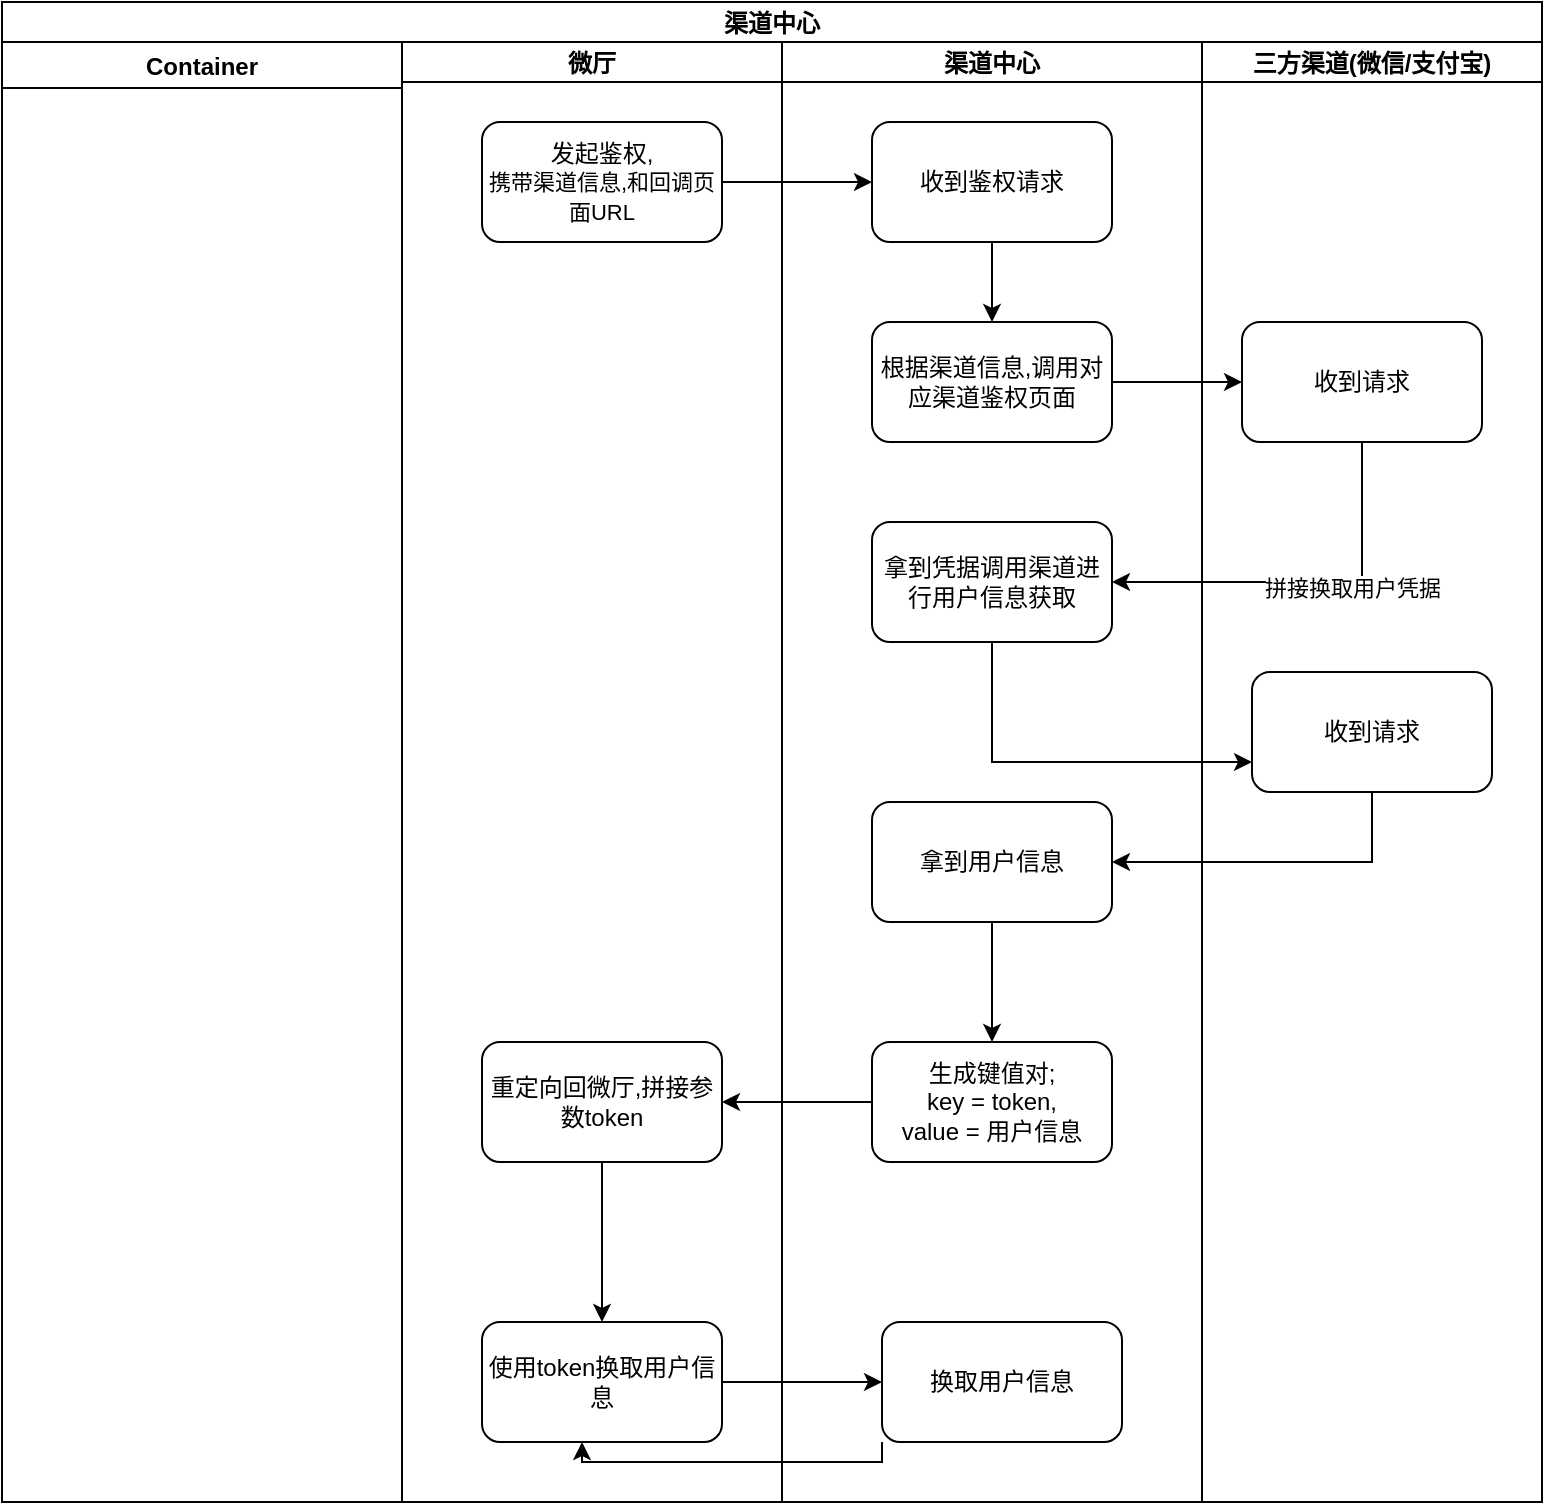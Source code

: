 <mxfile version="20.2.3" type="github">
  <diagram id="prtHgNgQTEPvFCAcTncT" name="Page-1">
    <mxGraphModel dx="1221" dy="681" grid="1" gridSize="10" guides="1" tooltips="1" connect="1" arrows="1" fold="1" page="1" pageScale="1" pageWidth="827" pageHeight="1169" math="0" shadow="0">
      <root>
        <mxCell id="0" />
        <mxCell id="1" parent="0" />
        <mxCell id="vWy_aqbwc0KfCV8UBpZy-27" value="渠道中心" style="swimlane;childLayout=stackLayout;resizeParent=1;resizeParentMax=0;startSize=20;" vertex="1" parent="1">
          <mxGeometry x="60" y="220" width="770" height="750" as="geometry" />
        </mxCell>
        <mxCell id="vWy_aqbwc0KfCV8UBpZy-78" value="Container" style="swimlane;" vertex="1" parent="vWy_aqbwc0KfCV8UBpZy-27">
          <mxGeometry y="20" width="200" height="730" as="geometry" />
        </mxCell>
        <mxCell id="vWy_aqbwc0KfCV8UBpZy-28" value="微厅" style="swimlane;startSize=20;" vertex="1" parent="vWy_aqbwc0KfCV8UBpZy-27">
          <mxGeometry x="200" y="20" width="190" height="730" as="geometry" />
        </mxCell>
        <mxCell id="vWy_aqbwc0KfCV8UBpZy-33" value="发起鉴权,&lt;br&gt;&lt;span style=&quot;font-size: 11px; background-color: rgb(255, 255, 255);&quot;&gt;携带渠道信息,和回调页面URL&lt;/span&gt;" style="rounded=1;whiteSpace=wrap;html=1;" vertex="1" parent="vWy_aqbwc0KfCV8UBpZy-28">
          <mxGeometry x="40" y="40" width="120" height="60" as="geometry" />
        </mxCell>
        <mxCell id="vWy_aqbwc0KfCV8UBpZy-64" value="" style="edgeStyle=orthogonalEdgeStyle;rounded=0;orthogonalLoop=1;jettySize=auto;html=1;" edge="1" parent="vWy_aqbwc0KfCV8UBpZy-28" source="vWy_aqbwc0KfCV8UBpZy-60" target="vWy_aqbwc0KfCV8UBpZy-63">
          <mxGeometry relative="1" as="geometry" />
        </mxCell>
        <mxCell id="vWy_aqbwc0KfCV8UBpZy-60" value="重定向回微厅,拼接参数token" style="rounded=1;whiteSpace=wrap;html=1;" vertex="1" parent="vWy_aqbwc0KfCV8UBpZy-28">
          <mxGeometry x="40" y="500" width="120" height="60" as="geometry" />
        </mxCell>
        <mxCell id="vWy_aqbwc0KfCV8UBpZy-63" value="使用token换取用户信息" style="rounded=1;whiteSpace=wrap;html=1;" vertex="1" parent="vWy_aqbwc0KfCV8UBpZy-28">
          <mxGeometry x="40" y="640" width="120" height="60" as="geometry" />
        </mxCell>
        <mxCell id="vWy_aqbwc0KfCV8UBpZy-29" value="渠道中心" style="swimlane;startSize=20;" vertex="1" parent="vWy_aqbwc0KfCV8UBpZy-27">
          <mxGeometry x="390" y="20" width="210" height="730" as="geometry" />
        </mxCell>
        <mxCell id="vWy_aqbwc0KfCV8UBpZy-42" value="" style="edgeStyle=orthogonalEdgeStyle;rounded=0;orthogonalLoop=1;jettySize=auto;html=1;" edge="1" parent="vWy_aqbwc0KfCV8UBpZy-29" source="vWy_aqbwc0KfCV8UBpZy-35" target="vWy_aqbwc0KfCV8UBpZy-41">
          <mxGeometry relative="1" as="geometry" />
        </mxCell>
        <mxCell id="vWy_aqbwc0KfCV8UBpZy-35" value="收到鉴权请求" style="rounded=1;whiteSpace=wrap;html=1;" vertex="1" parent="vWy_aqbwc0KfCV8UBpZy-29">
          <mxGeometry x="45" y="40" width="120" height="60" as="geometry" />
        </mxCell>
        <mxCell id="vWy_aqbwc0KfCV8UBpZy-41" value="根据渠道信息,调用对应渠道鉴权页面" style="rounded=1;whiteSpace=wrap;html=1;" vertex="1" parent="vWy_aqbwc0KfCV8UBpZy-29">
          <mxGeometry x="45" y="140" width="120" height="60" as="geometry" />
        </mxCell>
        <mxCell id="vWy_aqbwc0KfCV8UBpZy-47" value="拿到凭据调用渠道进行用户信息获取" style="rounded=1;whiteSpace=wrap;html=1;" vertex="1" parent="vWy_aqbwc0KfCV8UBpZy-29">
          <mxGeometry x="45" y="240" width="120" height="60" as="geometry" />
        </mxCell>
        <mxCell id="vWy_aqbwc0KfCV8UBpZy-58" value="" style="edgeStyle=orthogonalEdgeStyle;rounded=0;orthogonalLoop=1;jettySize=auto;html=1;" edge="1" parent="vWy_aqbwc0KfCV8UBpZy-29" source="vWy_aqbwc0KfCV8UBpZy-54" target="vWy_aqbwc0KfCV8UBpZy-57">
          <mxGeometry relative="1" as="geometry" />
        </mxCell>
        <mxCell id="vWy_aqbwc0KfCV8UBpZy-54" value="拿到用户信息" style="rounded=1;whiteSpace=wrap;html=1;" vertex="1" parent="vWy_aqbwc0KfCV8UBpZy-29">
          <mxGeometry x="45" y="380" width="120" height="60" as="geometry" />
        </mxCell>
        <mxCell id="vWy_aqbwc0KfCV8UBpZy-57" value="生成键值对;&lt;br&gt;key = token,&lt;br&gt;value = 用户信息" style="rounded=1;whiteSpace=wrap;html=1;" vertex="1" parent="vWy_aqbwc0KfCV8UBpZy-29">
          <mxGeometry x="45" y="500" width="120" height="60" as="geometry" />
        </mxCell>
        <mxCell id="vWy_aqbwc0KfCV8UBpZy-66" value="换取用户信息" style="rounded=1;whiteSpace=wrap;html=1;" vertex="1" parent="vWy_aqbwc0KfCV8UBpZy-29">
          <mxGeometry x="50" y="640" width="120" height="60" as="geometry" />
        </mxCell>
        <mxCell id="vWy_aqbwc0KfCV8UBpZy-31" value="三方渠道(微信/支付宝)" style="swimlane;startSize=20;" vertex="1" parent="vWy_aqbwc0KfCV8UBpZy-27">
          <mxGeometry x="600" y="20" width="170" height="730" as="geometry" />
        </mxCell>
        <mxCell id="vWy_aqbwc0KfCV8UBpZy-45" value="收到请求" style="rounded=1;whiteSpace=wrap;html=1;" vertex="1" parent="vWy_aqbwc0KfCV8UBpZy-31">
          <mxGeometry x="20" y="140" width="120" height="60" as="geometry" />
        </mxCell>
        <mxCell id="vWy_aqbwc0KfCV8UBpZy-52" value="收到请求" style="rounded=1;whiteSpace=wrap;html=1;" vertex="1" parent="vWy_aqbwc0KfCV8UBpZy-31">
          <mxGeometry x="25" y="315" width="120" height="60" as="geometry" />
        </mxCell>
        <mxCell id="vWy_aqbwc0KfCV8UBpZy-36" value="" style="edgeStyle=orthogonalEdgeStyle;rounded=0;orthogonalLoop=1;jettySize=auto;html=1;" edge="1" parent="vWy_aqbwc0KfCV8UBpZy-27" source="vWy_aqbwc0KfCV8UBpZy-33" target="vWy_aqbwc0KfCV8UBpZy-35">
          <mxGeometry relative="1" as="geometry" />
        </mxCell>
        <mxCell id="vWy_aqbwc0KfCV8UBpZy-44" style="edgeStyle=orthogonalEdgeStyle;rounded=0;orthogonalLoop=1;jettySize=auto;html=1;" edge="1" parent="vWy_aqbwc0KfCV8UBpZy-27" source="vWy_aqbwc0KfCV8UBpZy-41" target="vWy_aqbwc0KfCV8UBpZy-45">
          <mxGeometry relative="1" as="geometry">
            <mxPoint x="440" y="190" as="targetPoint" />
          </mxGeometry>
        </mxCell>
        <mxCell id="vWy_aqbwc0KfCV8UBpZy-46" style="edgeStyle=orthogonalEdgeStyle;rounded=0;orthogonalLoop=1;jettySize=auto;html=1;" edge="1" parent="vWy_aqbwc0KfCV8UBpZy-27" source="vWy_aqbwc0KfCV8UBpZy-45" target="vWy_aqbwc0KfCV8UBpZy-47">
          <mxGeometry relative="1" as="geometry">
            <mxPoint x="480" y="310" as="targetPoint" />
            <Array as="points">
              <mxPoint x="680" y="290" />
            </Array>
          </mxGeometry>
        </mxCell>
        <mxCell id="vWy_aqbwc0KfCV8UBpZy-49" value="拼接换取用户凭据" style="edgeLabel;html=1;align=center;verticalAlign=middle;resizable=0;points=[];" vertex="1" connectable="0" parent="vWy_aqbwc0KfCV8UBpZy-46">
          <mxGeometry x="-0.229" y="3" relative="1" as="geometry">
            <mxPoint as="offset" />
          </mxGeometry>
        </mxCell>
        <mxCell id="vWy_aqbwc0KfCV8UBpZy-50" style="edgeStyle=orthogonalEdgeStyle;rounded=0;orthogonalLoop=1;jettySize=auto;html=1;" edge="1" parent="vWy_aqbwc0KfCV8UBpZy-27" source="vWy_aqbwc0KfCV8UBpZy-47" target="vWy_aqbwc0KfCV8UBpZy-52">
          <mxGeometry relative="1" as="geometry">
            <mxPoint x="295" y="410" as="targetPoint" />
            <Array as="points">
              <mxPoint x="495" y="380" />
            </Array>
          </mxGeometry>
        </mxCell>
        <mxCell id="vWy_aqbwc0KfCV8UBpZy-55" style="edgeStyle=orthogonalEdgeStyle;rounded=0;orthogonalLoop=1;jettySize=auto;html=1;entryX=1;entryY=0.5;entryDx=0;entryDy=0;" edge="1" parent="vWy_aqbwc0KfCV8UBpZy-27" source="vWy_aqbwc0KfCV8UBpZy-52" target="vWy_aqbwc0KfCV8UBpZy-54">
          <mxGeometry relative="1" as="geometry">
            <Array as="points">
              <mxPoint x="685" y="430" />
            </Array>
          </mxGeometry>
        </mxCell>
        <mxCell id="vWy_aqbwc0KfCV8UBpZy-59" style="edgeStyle=orthogonalEdgeStyle;rounded=0;orthogonalLoop=1;jettySize=auto;html=1;" edge="1" parent="vWy_aqbwc0KfCV8UBpZy-27" source="vWy_aqbwc0KfCV8UBpZy-57" target="vWy_aqbwc0KfCV8UBpZy-60">
          <mxGeometry relative="1" as="geometry">
            <mxPoint x="100" y="550" as="targetPoint" />
          </mxGeometry>
        </mxCell>
        <mxCell id="vWy_aqbwc0KfCV8UBpZy-65" style="edgeStyle=orthogonalEdgeStyle;rounded=0;orthogonalLoop=1;jettySize=auto;html=1;" edge="1" parent="vWy_aqbwc0KfCV8UBpZy-27" source="vWy_aqbwc0KfCV8UBpZy-63" target="vWy_aqbwc0KfCV8UBpZy-66">
          <mxGeometry relative="1" as="geometry">
            <mxPoint x="260" y="690" as="targetPoint" />
          </mxGeometry>
        </mxCell>
        <mxCell id="vWy_aqbwc0KfCV8UBpZy-67" style="edgeStyle=orthogonalEdgeStyle;rounded=0;orthogonalLoop=1;jettySize=auto;html=1;exitX=0;exitY=1;exitDx=0;exitDy=0;" edge="1" parent="vWy_aqbwc0KfCV8UBpZy-27" source="vWy_aqbwc0KfCV8UBpZy-66" target="vWy_aqbwc0KfCV8UBpZy-63">
          <mxGeometry relative="1" as="geometry">
            <Array as="points">
              <mxPoint x="440" y="730" />
              <mxPoint x="290" y="730" />
            </Array>
          </mxGeometry>
        </mxCell>
      </root>
    </mxGraphModel>
  </diagram>
</mxfile>

